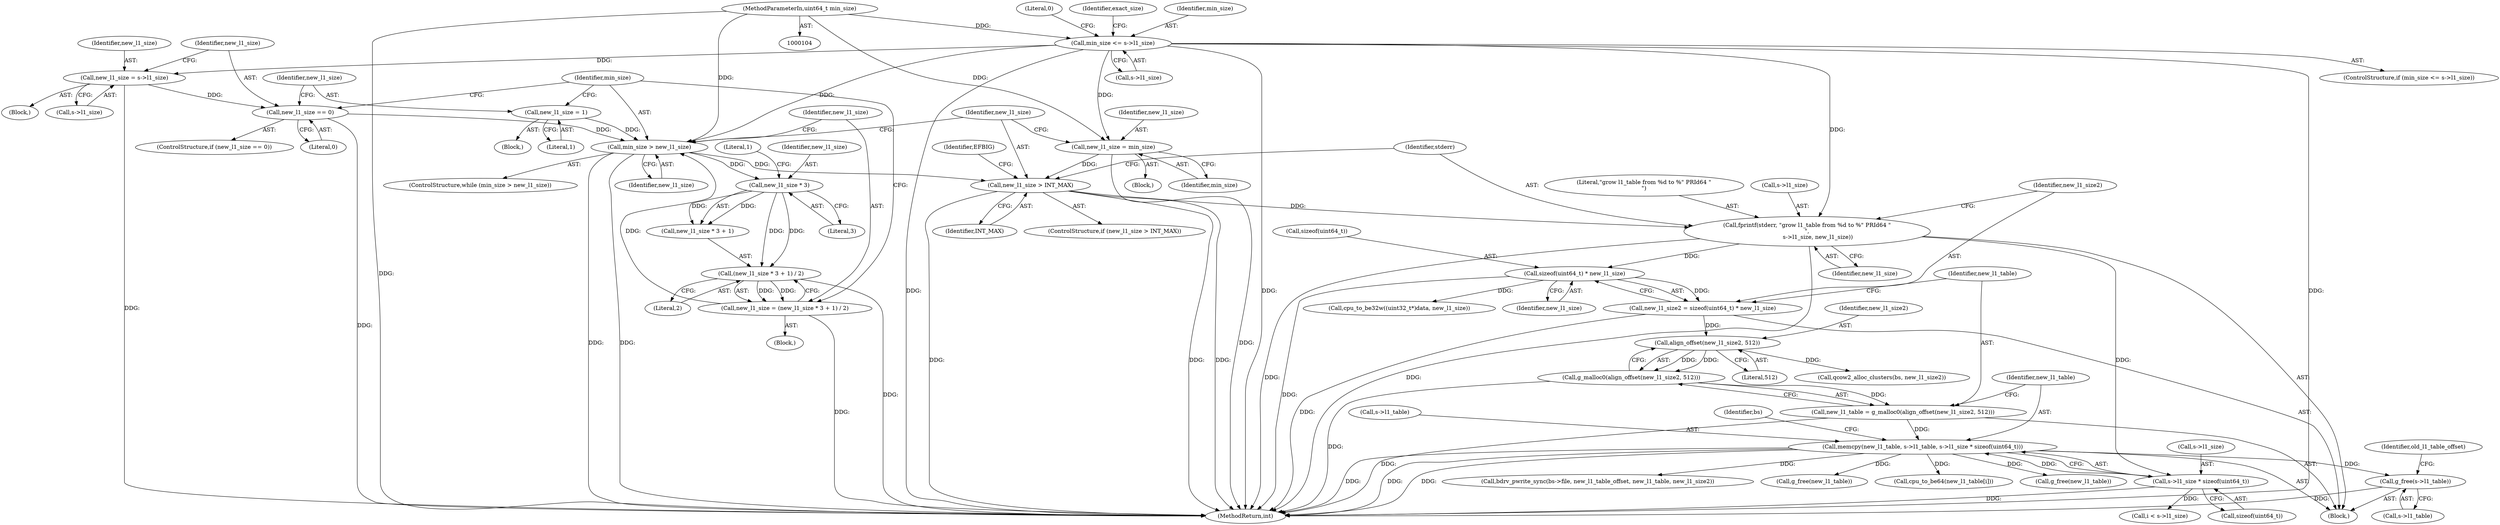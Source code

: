 digraph "1_qemu_cab60de930684c33f67d4e32c7509b567f8c445b@API" {
"1000340" [label="(Call,g_free(s->l1_table))"];
"1000194" [label="(Call,memcpy(new_l1_table, s->l1_table, s->l1_size * sizeof(uint64_t)))"];
"1000188" [label="(Call,new_l1_table = g_malloc0(align_offset(new_l1_size2, 512)))"];
"1000190" [label="(Call,g_malloc0(align_offset(new_l1_size2, 512)))"];
"1000191" [label="(Call,align_offset(new_l1_size2, 512))"];
"1000182" [label="(Call,new_l1_size2 = sizeof(uint64_t) * new_l1_size)"];
"1000184" [label="(Call,sizeof(uint64_t) * new_l1_size)"];
"1000175" [label="(Call,fprintf(stderr, \"grow l1_table from %d to %\" PRId64 \"\n\",\n            s->l1_size, new_l1_size))"];
"1000125" [label="(Call,min_size <= s->l1_size)"];
"1000106" [label="(MethodParameterIn,uint64_t min_size)"];
"1000168" [label="(Call,new_l1_size > INT_MAX)"];
"1000135" [label="(Call,new_l1_size = min_size)"];
"1000154" [label="(Call,min_size > new_l1_size)"];
"1000158" [label="(Call,new_l1_size = (new_l1_size * 3 + 1) / 2)"];
"1000160" [label="(Call,(new_l1_size * 3 + 1) / 2)"];
"1000162" [label="(Call,new_l1_size * 3)"];
"1000150" [label="(Call,new_l1_size = 1)"];
"1000146" [label="(Call,new_l1_size == 0)"];
"1000140" [label="(Call,new_l1_size = s->l1_size)"];
"1000199" [label="(Call,s->l1_size * sizeof(uint64_t))"];
"1000312" [label="(Call,cpu_to_be32w((uint32_t*)data, new_l1_size))"];
"1000150" [label="(Call,new_l1_size = 1)"];
"1000137" [label="(Identifier,min_size)"];
"1000124" [label="(ControlStructure,if (min_size <= s->l1_size))"];
"1000389" [label="(MethodReturn,int)"];
"1000149" [label="(Block,)"];
"1000176" [label="(Identifier,stderr)"];
"1000141" [label="(Identifier,new_l1_size)"];
"1000151" [label="(Identifier,new_l1_size)"];
"1000126" [label="(Identifier,min_size)"];
"1000162" [label="(Call,new_l1_size * 3)"];
"1000153" [label="(ControlStructure,while (min_size > new_l1_size))"];
"1000193" [label="(Literal,512)"];
"1000167" [label="(ControlStructure,if (new_l1_size > INT_MAX))"];
"1000146" [label="(Call,new_l1_size == 0)"];
"1000160" [label="(Call,(new_l1_size * 3 + 1) / 2)"];
"1000147" [label="(Identifier,new_l1_size)"];
"1000156" [label="(Identifier,new_l1_size)"];
"1000184" [label="(Call,sizeof(uint64_t) * new_l1_size)"];
"1000165" [label="(Literal,1)"];
"1000164" [label="(Literal,3)"];
"1000127" [label="(Call,s->l1_size)"];
"1000340" [label="(Call,g_free(s->l1_table))"];
"1000189" [label="(Identifier,new_l1_table)"];
"1000276" [label="(Call,bdrv_pwrite_sync(bs->file, new_l1_table_offset, new_l1_table, new_l1_size2))"];
"1000152" [label="(Literal,1)"];
"1000380" [label="(Call,g_free(new_l1_table))"];
"1000192" [label="(Identifier,new_l1_size2)"];
"1000175" [label="(Call,fprintf(stderr, \"grow l1_table from %d to %\" PRId64 \"\n\",\n            s->l1_size, new_l1_size))"];
"1000195" [label="(Identifier,new_l1_table)"];
"1000177" [label="(Literal,\"grow l1_table from %d to %\" PRId64 \"\n\")"];
"1000178" [label="(Call,s->l1_size)"];
"1000194" [label="(Call,memcpy(new_l1_table, s->l1_table, s->l1_size * sizeof(uint64_t)))"];
"1000212" [label="(Call,qcow2_alloc_clusters(bs, new_l1_size2))"];
"1000157" [label="(Block,)"];
"1000139" [label="(Block,)"];
"1000182" [label="(Call,new_l1_size2 = sizeof(uint64_t) * new_l1_size)"];
"1000125" [label="(Call,min_size <= s->l1_size)"];
"1000270" [label="(Call,cpu_to_be64(new_l1_table[i]))"];
"1000159" [label="(Identifier,new_l1_size)"];
"1000170" [label="(Identifier,INT_MAX)"];
"1000161" [label="(Call,new_l1_size * 3 + 1)"];
"1000163" [label="(Identifier,new_l1_size)"];
"1000190" [label="(Call,g_malloc0(align_offset(new_l1_size2, 512)))"];
"1000136" [label="(Identifier,new_l1_size)"];
"1000131" [label="(Literal,0)"];
"1000191" [label="(Call,align_offset(new_l1_size2, 512))"];
"1000168" [label="(Call,new_l1_size > INT_MAX)"];
"1000166" [label="(Literal,2)"];
"1000188" [label="(Call,new_l1_table = g_malloc0(align_offset(new_l1_size2, 512)))"];
"1000187" [label="(Identifier,new_l1_size)"];
"1000148" [label="(Literal,0)"];
"1000341" [label="(Call,s->l1_table)"];
"1000200" [label="(Call,s->l1_size)"];
"1000345" [label="(Identifier,old_l1_table_offset)"];
"1000106" [label="(MethodParameterIn,uint64_t min_size)"];
"1000183" [label="(Identifier,new_l1_size2)"];
"1000133" [label="(Identifier,exact_size)"];
"1000220" [label="(Call,g_free(new_l1_table))"];
"1000199" [label="(Call,s->l1_size * sizeof(uint64_t))"];
"1000155" [label="(Identifier,min_size)"];
"1000158" [label="(Call,new_l1_size = (new_l1_size * 3 + 1) / 2)"];
"1000134" [label="(Block,)"];
"1000259" [label="(Call,i < s->l1_size)"];
"1000169" [label="(Identifier,new_l1_size)"];
"1000140" [label="(Call,new_l1_size = s->l1_size)"];
"1000108" [label="(Block,)"];
"1000154" [label="(Call,min_size > new_l1_size)"];
"1000145" [label="(ControlStructure,if (new_l1_size == 0))"];
"1000142" [label="(Call,s->l1_size)"];
"1000135" [label="(Call,new_l1_size = min_size)"];
"1000203" [label="(Call,sizeof(uint64_t))"];
"1000196" [label="(Call,s->l1_table)"];
"1000181" [label="(Identifier,new_l1_size)"];
"1000207" [label="(Identifier,bs)"];
"1000185" [label="(Call,sizeof(uint64_t))"];
"1000174" [label="(Identifier,EFBIG)"];
"1000340" -> "1000108"  [label="AST: "];
"1000340" -> "1000341"  [label="CFG: "];
"1000341" -> "1000340"  [label="AST: "];
"1000345" -> "1000340"  [label="CFG: "];
"1000340" -> "1000389"  [label="DDG: "];
"1000194" -> "1000340"  [label="DDG: "];
"1000194" -> "1000108"  [label="AST: "];
"1000194" -> "1000199"  [label="CFG: "];
"1000195" -> "1000194"  [label="AST: "];
"1000196" -> "1000194"  [label="AST: "];
"1000199" -> "1000194"  [label="AST: "];
"1000207" -> "1000194"  [label="CFG: "];
"1000194" -> "1000389"  [label="DDG: "];
"1000194" -> "1000389"  [label="DDG: "];
"1000194" -> "1000389"  [label="DDG: "];
"1000188" -> "1000194"  [label="DDG: "];
"1000199" -> "1000194"  [label="DDG: "];
"1000194" -> "1000220"  [label="DDG: "];
"1000194" -> "1000270"  [label="DDG: "];
"1000194" -> "1000276"  [label="DDG: "];
"1000194" -> "1000380"  [label="DDG: "];
"1000188" -> "1000108"  [label="AST: "];
"1000188" -> "1000190"  [label="CFG: "];
"1000189" -> "1000188"  [label="AST: "];
"1000190" -> "1000188"  [label="AST: "];
"1000195" -> "1000188"  [label="CFG: "];
"1000188" -> "1000389"  [label="DDG: "];
"1000190" -> "1000188"  [label="DDG: "];
"1000190" -> "1000191"  [label="CFG: "];
"1000191" -> "1000190"  [label="AST: "];
"1000190" -> "1000389"  [label="DDG: "];
"1000191" -> "1000190"  [label="DDG: "];
"1000191" -> "1000190"  [label="DDG: "];
"1000191" -> "1000193"  [label="CFG: "];
"1000192" -> "1000191"  [label="AST: "];
"1000193" -> "1000191"  [label="AST: "];
"1000182" -> "1000191"  [label="DDG: "];
"1000191" -> "1000212"  [label="DDG: "];
"1000182" -> "1000108"  [label="AST: "];
"1000182" -> "1000184"  [label="CFG: "];
"1000183" -> "1000182"  [label="AST: "];
"1000184" -> "1000182"  [label="AST: "];
"1000189" -> "1000182"  [label="CFG: "];
"1000182" -> "1000389"  [label="DDG: "];
"1000184" -> "1000182"  [label="DDG: "];
"1000184" -> "1000187"  [label="CFG: "];
"1000185" -> "1000184"  [label="AST: "];
"1000187" -> "1000184"  [label="AST: "];
"1000184" -> "1000389"  [label="DDG: "];
"1000175" -> "1000184"  [label="DDG: "];
"1000184" -> "1000312"  [label="DDG: "];
"1000175" -> "1000108"  [label="AST: "];
"1000175" -> "1000181"  [label="CFG: "];
"1000176" -> "1000175"  [label="AST: "];
"1000177" -> "1000175"  [label="AST: "];
"1000178" -> "1000175"  [label="AST: "];
"1000181" -> "1000175"  [label="AST: "];
"1000183" -> "1000175"  [label="CFG: "];
"1000175" -> "1000389"  [label="DDG: "];
"1000175" -> "1000389"  [label="DDG: "];
"1000125" -> "1000175"  [label="DDG: "];
"1000168" -> "1000175"  [label="DDG: "];
"1000175" -> "1000199"  [label="DDG: "];
"1000125" -> "1000124"  [label="AST: "];
"1000125" -> "1000127"  [label="CFG: "];
"1000126" -> "1000125"  [label="AST: "];
"1000127" -> "1000125"  [label="AST: "];
"1000131" -> "1000125"  [label="CFG: "];
"1000133" -> "1000125"  [label="CFG: "];
"1000125" -> "1000389"  [label="DDG: "];
"1000125" -> "1000389"  [label="DDG: "];
"1000125" -> "1000389"  [label="DDG: "];
"1000106" -> "1000125"  [label="DDG: "];
"1000125" -> "1000135"  [label="DDG: "];
"1000125" -> "1000140"  [label="DDG: "];
"1000125" -> "1000154"  [label="DDG: "];
"1000106" -> "1000104"  [label="AST: "];
"1000106" -> "1000389"  [label="DDG: "];
"1000106" -> "1000135"  [label="DDG: "];
"1000106" -> "1000154"  [label="DDG: "];
"1000168" -> "1000167"  [label="AST: "];
"1000168" -> "1000170"  [label="CFG: "];
"1000169" -> "1000168"  [label="AST: "];
"1000170" -> "1000168"  [label="AST: "];
"1000174" -> "1000168"  [label="CFG: "];
"1000176" -> "1000168"  [label="CFG: "];
"1000168" -> "1000389"  [label="DDG: "];
"1000168" -> "1000389"  [label="DDG: "];
"1000168" -> "1000389"  [label="DDG: "];
"1000135" -> "1000168"  [label="DDG: "];
"1000154" -> "1000168"  [label="DDG: "];
"1000135" -> "1000134"  [label="AST: "];
"1000135" -> "1000137"  [label="CFG: "];
"1000136" -> "1000135"  [label="AST: "];
"1000137" -> "1000135"  [label="AST: "];
"1000169" -> "1000135"  [label="CFG: "];
"1000135" -> "1000389"  [label="DDG: "];
"1000154" -> "1000153"  [label="AST: "];
"1000154" -> "1000156"  [label="CFG: "];
"1000155" -> "1000154"  [label="AST: "];
"1000156" -> "1000154"  [label="AST: "];
"1000159" -> "1000154"  [label="CFG: "];
"1000169" -> "1000154"  [label="CFG: "];
"1000154" -> "1000389"  [label="DDG: "];
"1000154" -> "1000389"  [label="DDG: "];
"1000158" -> "1000154"  [label="DDG: "];
"1000150" -> "1000154"  [label="DDG: "];
"1000146" -> "1000154"  [label="DDG: "];
"1000154" -> "1000162"  [label="DDG: "];
"1000158" -> "1000157"  [label="AST: "];
"1000158" -> "1000160"  [label="CFG: "];
"1000159" -> "1000158"  [label="AST: "];
"1000160" -> "1000158"  [label="AST: "];
"1000155" -> "1000158"  [label="CFG: "];
"1000158" -> "1000389"  [label="DDG: "];
"1000160" -> "1000158"  [label="DDG: "];
"1000160" -> "1000158"  [label="DDG: "];
"1000160" -> "1000166"  [label="CFG: "];
"1000161" -> "1000160"  [label="AST: "];
"1000166" -> "1000160"  [label="AST: "];
"1000160" -> "1000389"  [label="DDG: "];
"1000162" -> "1000160"  [label="DDG: "];
"1000162" -> "1000160"  [label="DDG: "];
"1000162" -> "1000161"  [label="AST: "];
"1000162" -> "1000164"  [label="CFG: "];
"1000163" -> "1000162"  [label="AST: "];
"1000164" -> "1000162"  [label="AST: "];
"1000165" -> "1000162"  [label="CFG: "];
"1000162" -> "1000161"  [label="DDG: "];
"1000162" -> "1000161"  [label="DDG: "];
"1000150" -> "1000149"  [label="AST: "];
"1000150" -> "1000152"  [label="CFG: "];
"1000151" -> "1000150"  [label="AST: "];
"1000152" -> "1000150"  [label="AST: "];
"1000155" -> "1000150"  [label="CFG: "];
"1000146" -> "1000145"  [label="AST: "];
"1000146" -> "1000148"  [label="CFG: "];
"1000147" -> "1000146"  [label="AST: "];
"1000148" -> "1000146"  [label="AST: "];
"1000151" -> "1000146"  [label="CFG: "];
"1000155" -> "1000146"  [label="CFG: "];
"1000146" -> "1000389"  [label="DDG: "];
"1000140" -> "1000146"  [label="DDG: "];
"1000140" -> "1000139"  [label="AST: "];
"1000140" -> "1000142"  [label="CFG: "];
"1000141" -> "1000140"  [label="AST: "];
"1000142" -> "1000140"  [label="AST: "];
"1000147" -> "1000140"  [label="CFG: "];
"1000140" -> "1000389"  [label="DDG: "];
"1000199" -> "1000203"  [label="CFG: "];
"1000200" -> "1000199"  [label="AST: "];
"1000203" -> "1000199"  [label="AST: "];
"1000199" -> "1000389"  [label="DDG: "];
"1000199" -> "1000259"  [label="DDG: "];
}
